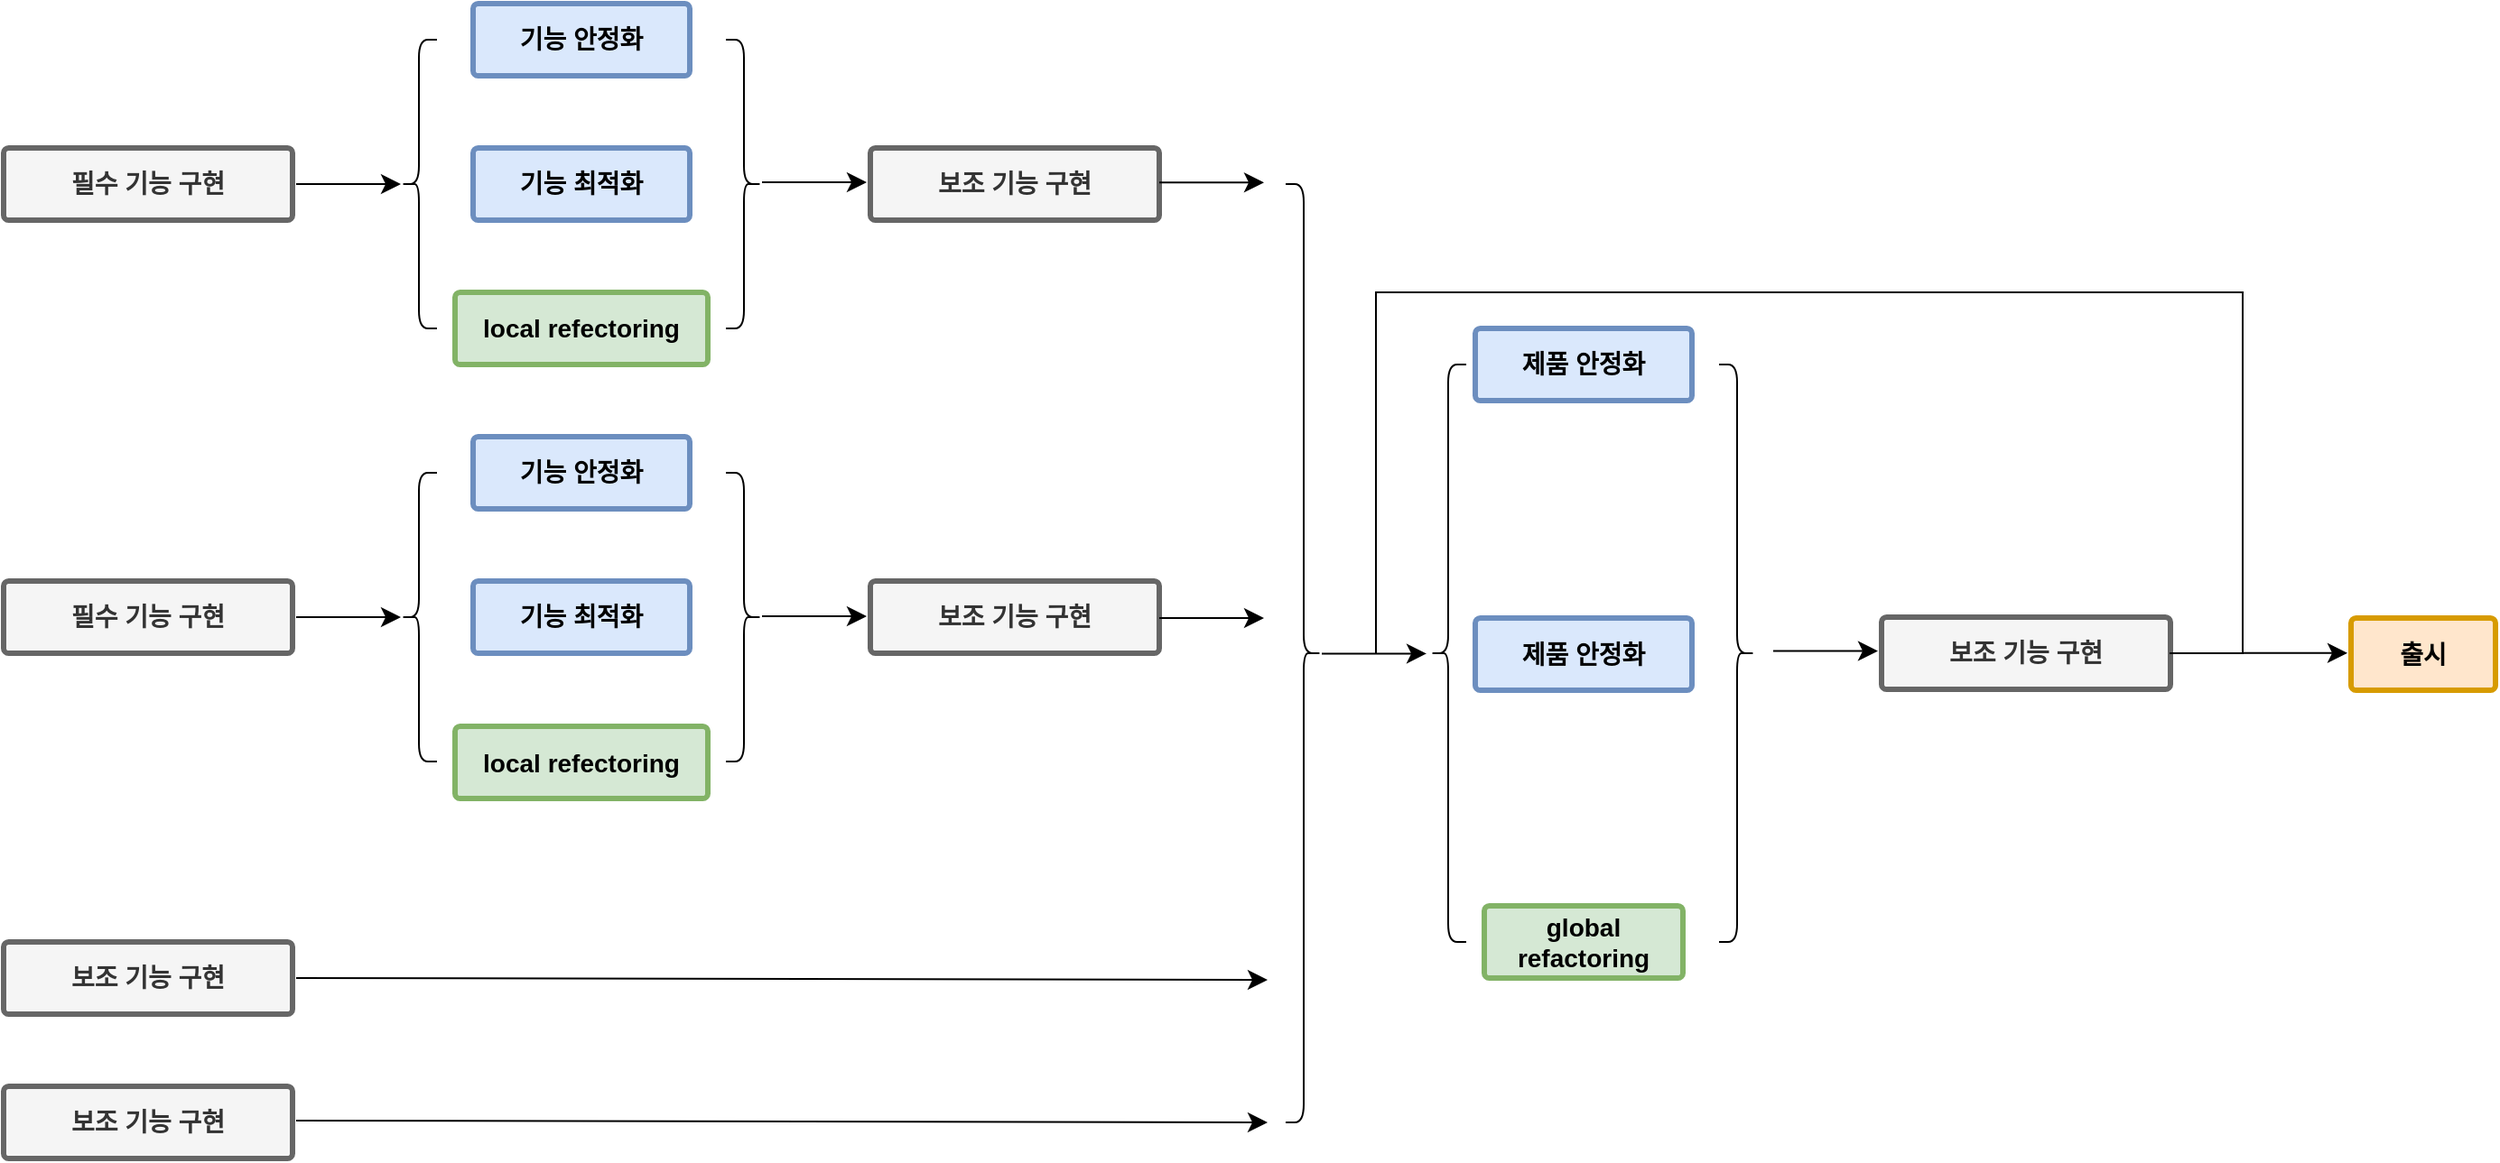 <mxfile version="26.0.5">
  <diagram id="6a731a19-8d31-9384-78a2-239565b7b9f0" name="Page-1">
    <mxGraphModel dx="1776" dy="1005" grid="1" gridSize="10" guides="1" tooltips="1" connect="1" arrows="1" fold="1" page="1" pageScale="1" pageWidth="1169" pageHeight="827" background="none" math="0" shadow="0">
      <root>
        <mxCell id="0" />
        <mxCell id="1" parent="0" />
        <mxCell id="RP0sFJ-47pNShHVw98Qu-1793" value="" style="edgeStyle=none;curved=1;rounded=0;orthogonalLoop=1;jettySize=auto;html=1;fontSize=12;startSize=8;endSize=8;" parent="1" source="1749" edge="1">
          <mxGeometry relative="1" as="geometry">
            <mxPoint x="260" y="780" as="targetPoint" />
          </mxGeometry>
        </mxCell>
        <mxCell id="1749" value="필수 기능 구현" style="rounded=1;whiteSpace=wrap;html=1;shadow=0;labelBackgroundColor=none;strokeColor=#666666;strokeWidth=3;fillColor=#f5f5f5;fontFamily=Helvetica;fontSize=14;fontColor=#333333;align=center;fontStyle=1;spacing=5;arcSize=7;perimeterSpacing=2;" parent="1" vertex="1">
          <mxGeometry x="40" y="760" width="160" height="40" as="geometry" />
        </mxCell>
        <mxCell id="1760" value="기능 안정화" style="rounded=1;whiteSpace=wrap;html=1;shadow=0;labelBackgroundColor=none;strokeColor=#6c8ebf;strokeWidth=3;fillColor=#dae8fc;fontFamily=Helvetica;fontSize=14;align=center;spacing=5;fontStyle=1;arcSize=7;perimeterSpacing=2;" parent="1" vertex="1">
          <mxGeometry x="300" y="680" width="120" height="40" as="geometry" />
        </mxCell>
        <mxCell id="1771" value="제품 안정화" style="rounded=1;whiteSpace=wrap;html=1;shadow=0;labelBackgroundColor=none;strokeColor=#6c8ebf;strokeWidth=3;fillColor=#dae8fc;fontFamily=Helvetica;fontSize=14;align=center;spacing=5;fontStyle=1;arcSize=7;perimeterSpacing=2;" parent="1" vertex="1">
          <mxGeometry x="855" y="860" width="120" height="40" as="geometry" />
        </mxCell>
        <mxCell id="RP0sFJ-47pNShHVw98Qu-1779" value="기능 최적화" style="rounded=1;whiteSpace=wrap;html=1;shadow=0;labelBackgroundColor=none;strokeColor=#6c8ebf;strokeWidth=3;fillColor=#dae8fc;fontFamily=Helvetica;fontSize=14;align=center;spacing=5;fontStyle=1;arcSize=7;perimeterSpacing=2;" parent="1" vertex="1">
          <mxGeometry x="300" y="760" width="120" height="40" as="geometry" />
        </mxCell>
        <mxCell id="RP0sFJ-47pNShHVw98Qu-1784" value="보조 기능 구현" style="rounded=1;whiteSpace=wrap;html=1;shadow=0;labelBackgroundColor=none;strokeColor=#666666;strokeWidth=3;fillColor=#f5f5f5;fontFamily=Helvetica;fontSize=14;fontColor=#333333;align=center;fontStyle=1;spacing=5;arcSize=7;perimeterSpacing=2;" parent="1" vertex="1">
          <mxGeometry x="40" y="1200" width="160" height="40" as="geometry" />
        </mxCell>
        <mxCell id="RP0sFJ-47pNShHVw98Qu-1794" value="" style="edgeStyle=none;curved=1;rounded=0;orthogonalLoop=1;jettySize=auto;html=1;fontSize=12;startSize=8;endSize=8;" parent="1" source="RP0sFJ-47pNShHVw98Qu-1785" edge="1">
          <mxGeometry relative="1" as="geometry">
            <mxPoint x="260" y="1020" as="targetPoint" />
          </mxGeometry>
        </mxCell>
        <mxCell id="RP0sFJ-47pNShHVw98Qu-1785" value="필수 기능 구현" style="rounded=1;whiteSpace=wrap;html=1;shadow=0;labelBackgroundColor=none;strokeColor=#666666;strokeWidth=3;fillColor=#f5f5f5;fontFamily=Helvetica;fontSize=14;fontColor=#333333;align=center;fontStyle=1;spacing=5;arcSize=7;perimeterSpacing=2;" parent="1" vertex="1">
          <mxGeometry x="40" y="1000" width="160" height="40" as="geometry" />
        </mxCell>
        <mxCell id="RP0sFJ-47pNShHVw98Qu-1787" value="기능 안정화" style="rounded=1;whiteSpace=wrap;html=1;shadow=0;labelBackgroundColor=none;strokeColor=#6c8ebf;strokeWidth=3;fillColor=#dae8fc;fontFamily=Helvetica;fontSize=14;align=center;spacing=5;fontStyle=1;arcSize=7;perimeterSpacing=2;" parent="1" vertex="1">
          <mxGeometry x="300" y="920" width="120" height="40" as="geometry" />
        </mxCell>
        <mxCell id="RP0sFJ-47pNShHVw98Qu-1788" value="기능 최적화" style="rounded=1;whiteSpace=wrap;html=1;shadow=0;labelBackgroundColor=none;strokeColor=#6c8ebf;strokeWidth=3;fillColor=#dae8fc;fontFamily=Helvetica;fontSize=14;align=center;spacing=5;fontStyle=1;arcSize=7;perimeterSpacing=2;" parent="1" vertex="1">
          <mxGeometry x="300" y="1000" width="120" height="40" as="geometry" />
        </mxCell>
        <mxCell id="RP0sFJ-47pNShHVw98Qu-1789" value="보조 기능 구현" style="rounded=1;whiteSpace=wrap;html=1;shadow=0;labelBackgroundColor=none;strokeColor=#666666;strokeWidth=3;fillColor=#f5f5f5;fontFamily=Helvetica;fontSize=14;fontColor=#333333;align=center;fontStyle=1;spacing=5;arcSize=7;perimeterSpacing=2;" parent="1" vertex="1">
          <mxGeometry x="40" y="1280" width="160" height="40" as="geometry" />
        </mxCell>
        <mxCell id="RP0sFJ-47pNShHVw98Qu-1790" value="제품 안정화" style="rounded=1;whiteSpace=wrap;html=1;shadow=0;labelBackgroundColor=none;strokeColor=#6c8ebf;strokeWidth=3;fillColor=#dae8fc;fontFamily=Helvetica;fontSize=14;align=center;spacing=5;fontStyle=1;arcSize=7;perimeterSpacing=2;" parent="1" vertex="1">
          <mxGeometry x="855" y="1020.5" width="120" height="40" as="geometry" />
        </mxCell>
        <mxCell id="RP0sFJ-47pNShHVw98Qu-1791" value="local refectoring" style="rounded=1;whiteSpace=wrap;html=1;shadow=0;labelBackgroundColor=none;strokeColor=#82b366;strokeWidth=3;fillColor=#d5e8d4;fontFamily=Helvetica;fontSize=14;align=center;spacing=5;fontStyle=1;arcSize=7;perimeterSpacing=2;" parent="1" vertex="1">
          <mxGeometry x="290" y="1080.5" width="140" height="40" as="geometry" />
        </mxCell>
        <mxCell id="RP0sFJ-47pNShHVw98Qu-1796" value="" style="shape=curlyBracket;whiteSpace=wrap;html=1;rounded=1;labelPosition=left;verticalLabelPosition=middle;align=right;verticalAlign=middle;" parent="1" vertex="1">
          <mxGeometry x="260" y="940" width="20" height="160" as="geometry" />
        </mxCell>
        <mxCell id="RP0sFJ-47pNShHVw98Qu-1797" value="" style="shape=curlyBracket;whiteSpace=wrap;html=1;rounded=1;labelPosition=left;verticalLabelPosition=middle;align=right;verticalAlign=middle;" parent="1" vertex="1">
          <mxGeometry x="260" y="700" width="20" height="160" as="geometry" />
        </mxCell>
        <mxCell id="RP0sFJ-47pNShHVw98Qu-1798" value="" style="shape=curlyBracket;whiteSpace=wrap;html=1;rounded=1;flipH=1;labelPosition=right;verticalLabelPosition=middle;align=left;verticalAlign=middle;" parent="1" vertex="1">
          <mxGeometry x="440" y="700" width="20" height="160" as="geometry" />
        </mxCell>
        <mxCell id="RP0sFJ-47pNShHVw98Qu-1799" value="" style="shape=curlyBracket;whiteSpace=wrap;html=1;rounded=1;flipH=1;labelPosition=right;verticalLabelPosition=middle;align=left;verticalAlign=middle;" parent="1" vertex="1">
          <mxGeometry x="440" y="940" width="20" height="160" as="geometry" />
        </mxCell>
        <mxCell id="RP0sFJ-47pNShHVw98Qu-1800" value="" style="shape=curlyBracket;whiteSpace=wrap;html=1;rounded=1;labelPosition=left;verticalLabelPosition=middle;align=right;verticalAlign=middle;" parent="1" vertex="1">
          <mxGeometry x="830" y="880" width="20" height="320" as="geometry" />
        </mxCell>
        <mxCell id="RP0sFJ-47pNShHVw98Qu-1803" value="" style="shape=curlyBracket;whiteSpace=wrap;html=1;rounded=1;flipH=1;labelPosition=right;verticalLabelPosition=middle;align=left;verticalAlign=middle;" parent="1" vertex="1">
          <mxGeometry x="990" y="880" width="20" height="320" as="geometry" />
        </mxCell>
        <mxCell id="RP0sFJ-47pNShHVw98Qu-1804" value="출시" style="rounded=1;whiteSpace=wrap;html=1;shadow=0;labelBackgroundColor=none;strokeColor=#d79b00;strokeWidth=3;fillColor=#ffe6cc;fontFamily=Helvetica;fontSize=14;align=center;spacing=5;fontStyle=1;arcSize=7;perimeterSpacing=2;" parent="1" vertex="1">
          <mxGeometry x="1340" y="1020.5" width="80" height="40" as="geometry" />
        </mxCell>
        <mxCell id="RP0sFJ-47pNShHVw98Qu-1805" value="" style="edgeStyle=none;curved=1;rounded=0;orthogonalLoop=1;jettySize=auto;html=1;fontSize=12;startSize=8;endSize=8;" parent="1" edge="1">
          <mxGeometry relative="1" as="geometry">
            <mxPoint x="1280" y="1039.88" as="sourcePoint" />
            <mxPoint x="1338" y="1039.88" as="targetPoint" />
          </mxGeometry>
        </mxCell>
        <mxCell id="RP0sFJ-47pNShHVw98Qu-1806" value="" style="shape=curlyBracket;whiteSpace=wrap;html=1;rounded=1;flipH=1;labelPosition=right;verticalLabelPosition=middle;align=left;verticalAlign=middle;size=0.5;" parent="1" vertex="1">
          <mxGeometry x="750" y="780" width="20" height="520" as="geometry" />
        </mxCell>
        <mxCell id="RP0sFJ-47pNShHVw98Qu-1807" value="" style="edgeStyle=none;curved=1;rounded=0;orthogonalLoop=1;jettySize=auto;html=1;fontSize=12;startSize=8;endSize=8;" parent="1" edge="1">
          <mxGeometry relative="1" as="geometry">
            <mxPoint x="770" y="1040.2" as="sourcePoint" />
            <mxPoint x="828" y="1040.2" as="targetPoint" />
          </mxGeometry>
        </mxCell>
        <mxCell id="RP0sFJ-47pNShHVw98Qu-1810" value="" style="edgeStyle=none;curved=1;rounded=0;orthogonalLoop=1;jettySize=auto;html=1;fontSize=12;startSize=8;endSize=8;" parent="1" edge="1">
          <mxGeometry relative="1" as="geometry">
            <mxPoint x="460" y="779.05" as="sourcePoint" />
            <mxPoint x="518" y="779.05" as="targetPoint" />
          </mxGeometry>
        </mxCell>
        <mxCell id="RP0sFJ-47pNShHVw98Qu-1811" value="" style="edgeStyle=none;curved=1;rounded=0;orthogonalLoop=1;jettySize=auto;html=1;fontSize=12;startSize=8;endSize=8;" parent="1" edge="1">
          <mxGeometry relative="1" as="geometry">
            <mxPoint x="460" y="1019.5" as="sourcePoint" />
            <mxPoint x="518" y="1019.5" as="targetPoint" />
          </mxGeometry>
        </mxCell>
        <mxCell id="RP0sFJ-47pNShHVw98Qu-1812" value="" style="edgeStyle=none;curved=1;rounded=0;orthogonalLoop=1;jettySize=auto;html=1;fontSize=12;startSize=8;endSize=8;" parent="1" edge="1">
          <mxGeometry relative="1" as="geometry">
            <mxPoint x="202" y="1299" as="sourcePoint" />
            <mxPoint x="740" y="1300" as="targetPoint" />
          </mxGeometry>
        </mxCell>
        <mxCell id="RP0sFJ-47pNShHVw98Qu-1813" value="" style="edgeStyle=none;curved=1;rounded=0;orthogonalLoop=1;jettySize=auto;html=1;fontSize=12;startSize=8;endSize=8;" parent="1" edge="1">
          <mxGeometry relative="1" as="geometry">
            <mxPoint x="202" y="1220" as="sourcePoint" />
            <mxPoint x="740" y="1221" as="targetPoint" />
          </mxGeometry>
        </mxCell>
        <mxCell id="RP0sFJ-47pNShHVw98Qu-1814" value="global refactoring" style="rounded=1;whiteSpace=wrap;html=1;shadow=0;labelBackgroundColor=none;strokeColor=#82b366;strokeWidth=3;fillColor=#d5e8d4;fontFamily=Helvetica;fontSize=14;align=center;spacing=5;fontStyle=1;arcSize=7;perimeterSpacing=2;" parent="1" vertex="1">
          <mxGeometry x="860" y="1180" width="110" height="40" as="geometry" />
        </mxCell>
        <mxCell id="RP0sFJ-47pNShHVw98Qu-1815" value="local refectoring" style="rounded=1;whiteSpace=wrap;html=1;shadow=0;labelBackgroundColor=none;strokeColor=#82b366;strokeWidth=3;fillColor=#d5e8d4;fontFamily=Helvetica;fontSize=14;align=center;spacing=5;fontStyle=1;arcSize=7;perimeterSpacing=2;" parent="1" vertex="1">
          <mxGeometry x="290" y="840" width="140" height="40" as="geometry" />
        </mxCell>
        <mxCell id="7f9ogIe5_do5MOT3PUXY-1771" value="보조 기능 구현" style="rounded=1;whiteSpace=wrap;html=1;shadow=0;labelBackgroundColor=none;strokeColor=#666666;strokeWidth=3;fillColor=#f5f5f5;fontFamily=Helvetica;fontSize=14;fontColor=#333333;align=center;fontStyle=1;spacing=5;arcSize=7;perimeterSpacing=2;" vertex="1" parent="1">
          <mxGeometry x="520" y="1000" width="160" height="40" as="geometry" />
        </mxCell>
        <mxCell id="7f9ogIe5_do5MOT3PUXY-1773" value="보조 기능 구현" style="rounded=1;whiteSpace=wrap;html=1;shadow=0;labelBackgroundColor=none;strokeColor=#666666;strokeWidth=3;fillColor=#f5f5f5;fontFamily=Helvetica;fontSize=14;fontColor=#333333;align=center;fontStyle=1;spacing=5;arcSize=7;perimeterSpacing=2;" vertex="1" parent="1">
          <mxGeometry x="520" y="760" width="160" height="40" as="geometry" />
        </mxCell>
        <mxCell id="7f9ogIe5_do5MOT3PUXY-1774" value="" style="edgeStyle=none;curved=1;rounded=0;orthogonalLoop=1;jettySize=auto;html=1;fontSize=12;startSize=8;endSize=8;" edge="1" parent="1">
          <mxGeometry relative="1" as="geometry">
            <mxPoint x="680" y="779.13" as="sourcePoint" />
            <mxPoint x="738" y="779.13" as="targetPoint" />
          </mxGeometry>
        </mxCell>
        <mxCell id="7f9ogIe5_do5MOT3PUXY-1775" value="" style="edgeStyle=none;curved=1;rounded=0;orthogonalLoop=1;jettySize=auto;html=1;fontSize=12;startSize=8;endSize=8;" edge="1" parent="1">
          <mxGeometry relative="1" as="geometry">
            <mxPoint x="680" y="1020.5" as="sourcePoint" />
            <mxPoint x="738" y="1020.5" as="targetPoint" />
          </mxGeometry>
        </mxCell>
        <mxCell id="7f9ogIe5_do5MOT3PUXY-1778" value="보조 기능 구현" style="rounded=1;whiteSpace=wrap;html=1;shadow=0;labelBackgroundColor=none;strokeColor=#666666;strokeWidth=3;fillColor=#f5f5f5;fontFamily=Helvetica;fontSize=14;fontColor=#333333;align=center;fontStyle=1;spacing=5;arcSize=7;perimeterSpacing=2;" vertex="1" parent="1">
          <mxGeometry x="1080" y="1020" width="160" height="40" as="geometry" />
        </mxCell>
        <mxCell id="7f9ogIe5_do5MOT3PUXY-1779" value="" style="edgeStyle=none;curved=1;rounded=0;orthogonalLoop=1;jettySize=auto;html=1;fontSize=12;startSize=8;endSize=8;" edge="1" parent="1">
          <mxGeometry relative="1" as="geometry">
            <mxPoint x="1020" y="1038.75" as="sourcePoint" />
            <mxPoint x="1078" y="1038.75" as="targetPoint" />
          </mxGeometry>
        </mxCell>
        <mxCell id="7f9ogIe5_do5MOT3PUXY-1783" value="" style="shape=partialRectangle;whiteSpace=wrap;html=1;top=0;left=0;fillColor=none;" vertex="1" parent="1">
          <mxGeometry x="1240" y="840" width="40" height="200" as="geometry" />
        </mxCell>
        <mxCell id="7f9ogIe5_do5MOT3PUXY-1785" value="" style="shape=partialRectangle;whiteSpace=wrap;html=1;bottom=0;right=0;fillColor=none;" vertex="1" parent="1">
          <mxGeometry x="800" y="840" width="480" height="200" as="geometry" />
        </mxCell>
      </root>
    </mxGraphModel>
  </diagram>
</mxfile>
